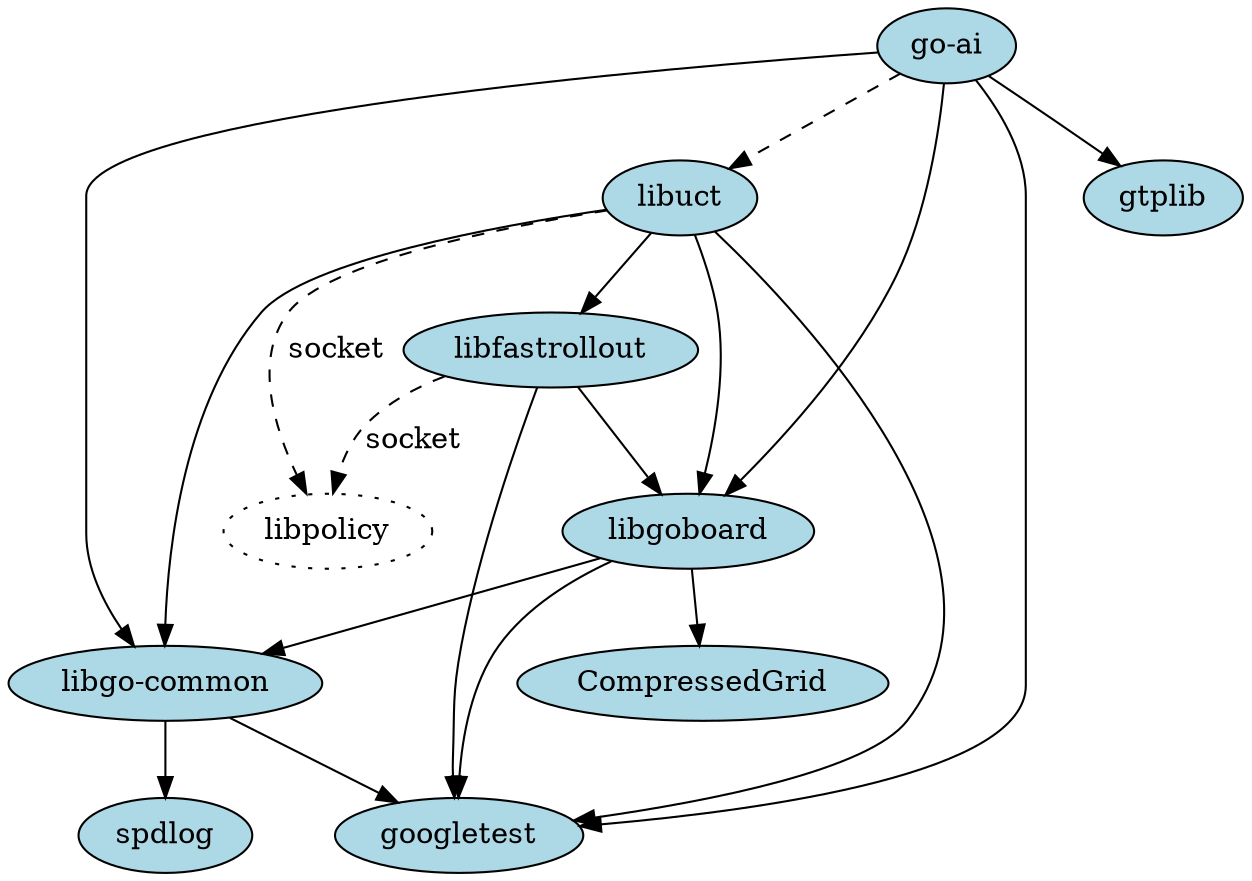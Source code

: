 digraph DepG
{
    node [style=filled fillcolor=lightblue]
    "go-ai" -> libgoboard
    "go-ai" -> googletest
    "go-ai" -> gtplib
    "go-ai" -> "libgo-common"
    "go-ai" -> "libuct" [style="dashed"];

    libpolicy [style="dotted"];

    libfastrollout -> googletest
    libfastrollout -> libgoboard
    libfastrollout -> libpolicy [style="dashed", label="socket"];

    libgoboard -> CompressedGrid
    libgoboard -> googletest
    libgoboard -> "libgo-common"

    "libgo-common" -> spdlog
    "libgo-common" -> googletest

    libuct -> googletest
    libuct -> libfastrollout
    libuct -> "libgo-common"
    libuct -> libgoboard

    libuct -> libpolicy [style="dashed", label="socket"];
}
